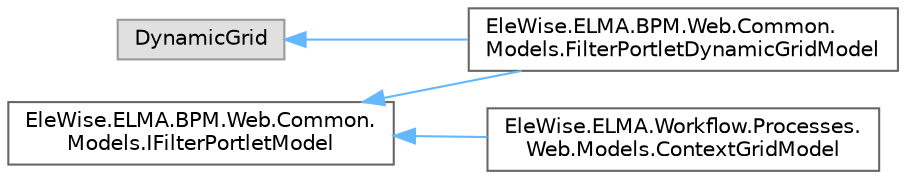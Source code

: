 digraph "Graphical Class Hierarchy"
{
 // LATEX_PDF_SIZE
  bgcolor="transparent";
  edge [fontname=Helvetica,fontsize=10,labelfontname=Helvetica,labelfontsize=10];
  node [fontname=Helvetica,fontsize=10,shape=box,height=0.2,width=0.4];
  rankdir="LR";
  Node0 [id="Node000000",label="DynamicGrid",height=0.2,width=0.4,color="grey60", fillcolor="#E0E0E0", style="filled",tooltip=" "];
  Node0 -> Node1 [id="edge453_Node000000_Node000001",dir="back",color="steelblue1",style="solid",tooltip=" "];
  Node1 [id="Node000001",label="EleWise.ELMA.BPM.Web.Common.\lModels.FilterPortletDynamicGridModel",height=0.2,width=0.4,color="grey40", fillcolor="white", style="filled",URL="$class_ele_wise_1_1_e_l_m_a_1_1_b_p_m_1_1_web_1_1_common_1_1_models_1_1_filter_portlet_dynamic_grid_model.html",tooltip="Модель представления динамической таблицы для портлета фильтра"];
  Node2 [id="Node000002",label="EleWise.ELMA.BPM.Web.Common.\lModels.IFilterPortletModel",height=0.2,width=0.4,color="grey40", fillcolor="white", style="filled",URL="$interface_ele_wise_1_1_e_l_m_a_1_1_b_p_m_1_1_web_1_1_common_1_1_models_1_1_i_filter_portlet_model.html",tooltip="Интерфейс модели представления для портлета фильтра"];
  Node2 -> Node1 [id="edge454_Node000002_Node000001",dir="back",color="steelblue1",style="solid",tooltip=" "];
  Node2 -> Node3 [id="edge455_Node000002_Node000003",dir="back",color="steelblue1",style="solid",tooltip=" "];
  Node3 [id="Node000003",label="EleWise.ELMA.Workflow.Processes.\lWeb.Models.ContextGridModel",height=0.2,width=0.4,color="grey40", fillcolor="white", style="filled",URL="$class_ele_wise_1_1_e_l_m_a_1_1_workflow_1_1_processes_1_1_web_1_1_models_1_1_context_grid_model.html",tooltip="Модель для отображения таблицы экземпляров процессов с контекстом"];
}
